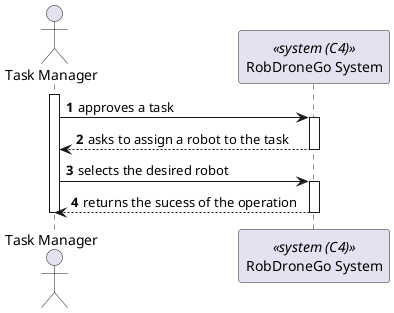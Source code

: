 @startuml process-view
autonumber

actor TM as "Task Manager"
participant SYS as "RobDroneGo System" <<system (C4)>>

activate TM

TM -> SYS : approves a task
activate SYS

TM <-- SYS : asks to assign a robot to the task
deactivate SYS

TM -> SYS : selects the desired robot
activate SYS

TM <-- SYS : returns the sucess of the operation
deactivate SYS

deactivate TM

@enduml
